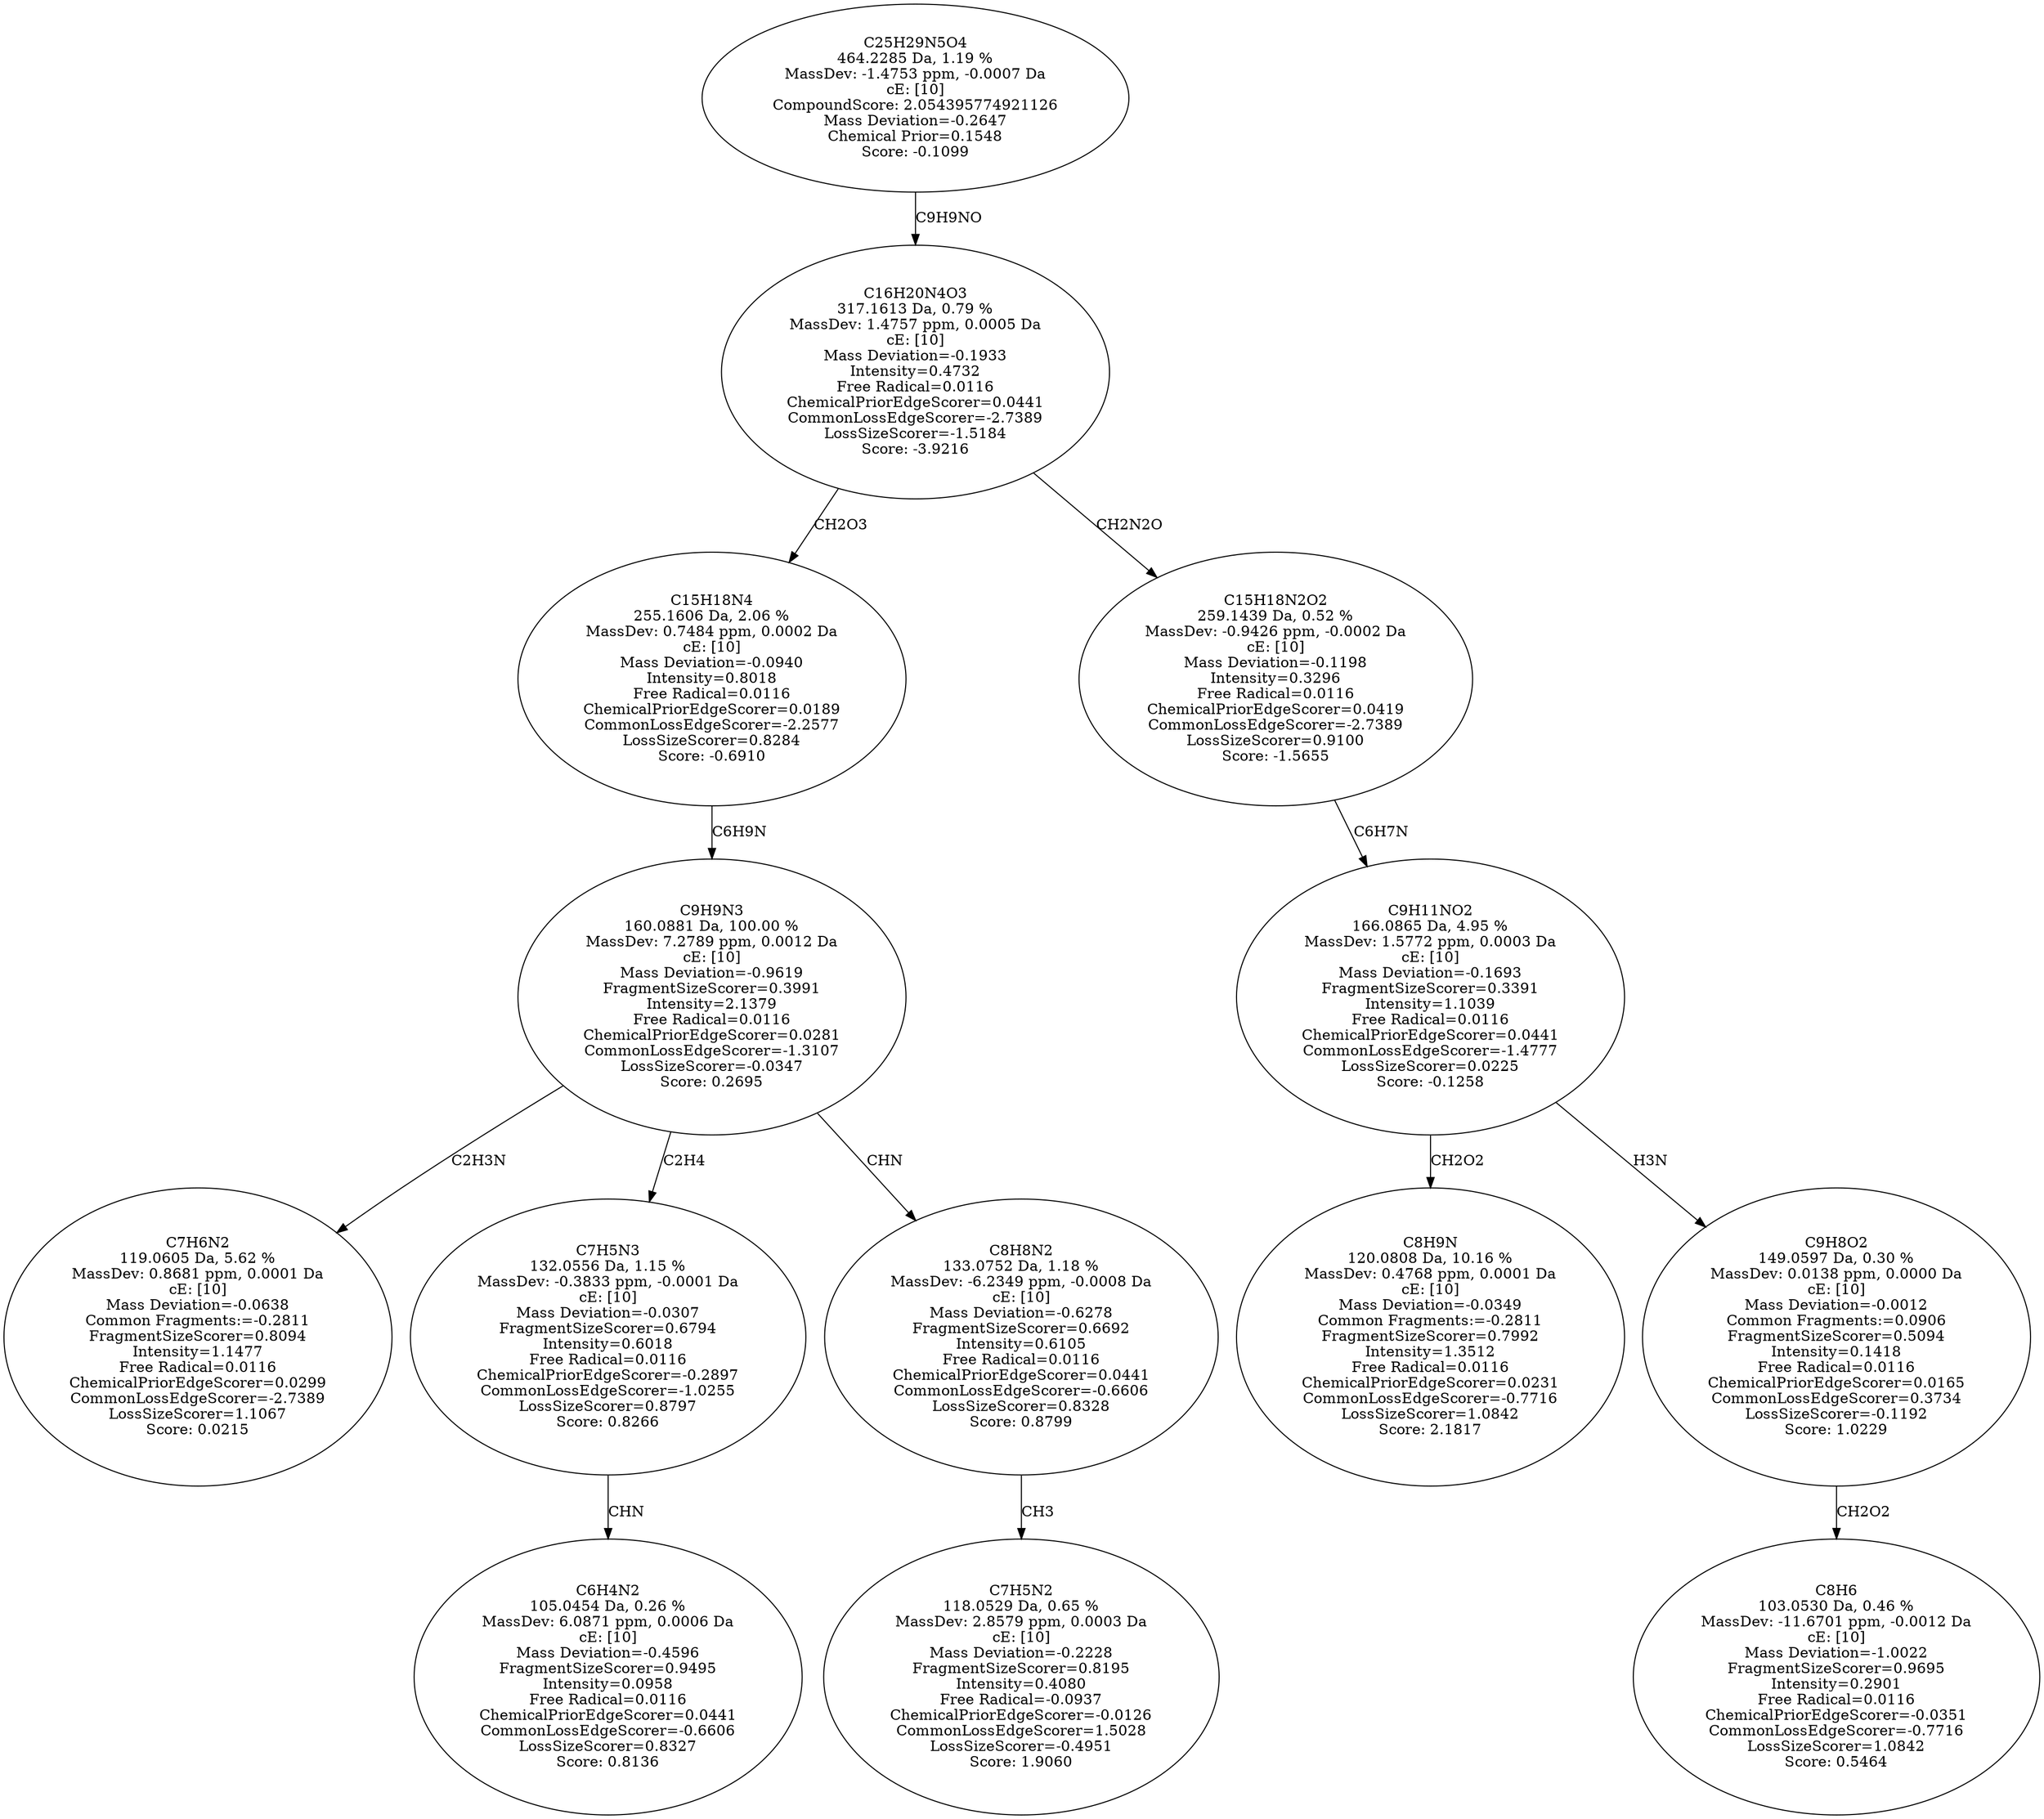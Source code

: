 strict digraph {
v1 [label="C7H6N2\n119.0605 Da, 5.62 %\nMassDev: 0.8681 ppm, 0.0001 Da\ncE: [10]\nMass Deviation=-0.0638\nCommon Fragments:=-0.2811\nFragmentSizeScorer=0.8094\nIntensity=1.1477\nFree Radical=0.0116\nChemicalPriorEdgeScorer=0.0299\nCommonLossEdgeScorer=-2.7389\nLossSizeScorer=1.1067\nScore: 0.0215"];
v2 [label="C6H4N2\n105.0454 Da, 0.26 %\nMassDev: 6.0871 ppm, 0.0006 Da\ncE: [10]\nMass Deviation=-0.4596\nFragmentSizeScorer=0.9495\nIntensity=0.0958\nFree Radical=0.0116\nChemicalPriorEdgeScorer=0.0441\nCommonLossEdgeScorer=-0.6606\nLossSizeScorer=0.8327\nScore: 0.8136"];
v3 [label="C7H5N3\n132.0556 Da, 1.15 %\nMassDev: -0.3833 ppm, -0.0001 Da\ncE: [10]\nMass Deviation=-0.0307\nFragmentSizeScorer=0.6794\nIntensity=0.6018\nFree Radical=0.0116\nChemicalPriorEdgeScorer=-0.2897\nCommonLossEdgeScorer=-1.0255\nLossSizeScorer=0.8797\nScore: 0.8266"];
v4 [label="C7H5N2\n118.0529 Da, 0.65 %\nMassDev: 2.8579 ppm, 0.0003 Da\ncE: [10]\nMass Deviation=-0.2228\nFragmentSizeScorer=0.8195\nIntensity=0.4080\nFree Radical=-0.0937\nChemicalPriorEdgeScorer=-0.0126\nCommonLossEdgeScorer=1.5028\nLossSizeScorer=-0.4951\nScore: 1.9060"];
v5 [label="C8H8N2\n133.0752 Da, 1.18 %\nMassDev: -6.2349 ppm, -0.0008 Da\ncE: [10]\nMass Deviation=-0.6278\nFragmentSizeScorer=0.6692\nIntensity=0.6105\nFree Radical=0.0116\nChemicalPriorEdgeScorer=0.0441\nCommonLossEdgeScorer=-0.6606\nLossSizeScorer=0.8328\nScore: 0.8799"];
v6 [label="C9H9N3\n160.0881 Da, 100.00 %\nMassDev: 7.2789 ppm, 0.0012 Da\ncE: [10]\nMass Deviation=-0.9619\nFragmentSizeScorer=0.3991\nIntensity=2.1379\nFree Radical=0.0116\nChemicalPriorEdgeScorer=0.0281\nCommonLossEdgeScorer=-1.3107\nLossSizeScorer=-0.0347\nScore: 0.2695"];
v7 [label="C15H18N4\n255.1606 Da, 2.06 %\nMassDev: 0.7484 ppm, 0.0002 Da\ncE: [10]\nMass Deviation=-0.0940\nIntensity=0.8018\nFree Radical=0.0116\nChemicalPriorEdgeScorer=0.0189\nCommonLossEdgeScorer=-2.2577\nLossSizeScorer=0.8284\nScore: -0.6910"];
v8 [label="C8H9N\n120.0808 Da, 10.16 %\nMassDev: 0.4768 ppm, 0.0001 Da\ncE: [10]\nMass Deviation=-0.0349\nCommon Fragments:=-0.2811\nFragmentSizeScorer=0.7992\nIntensity=1.3512\nFree Radical=0.0116\nChemicalPriorEdgeScorer=0.0231\nCommonLossEdgeScorer=-0.7716\nLossSizeScorer=1.0842\nScore: 2.1817"];
v9 [label="C8H6\n103.0530 Da, 0.46 %\nMassDev: -11.6701 ppm, -0.0012 Da\ncE: [10]\nMass Deviation=-1.0022\nFragmentSizeScorer=0.9695\nIntensity=0.2901\nFree Radical=0.0116\nChemicalPriorEdgeScorer=-0.0351\nCommonLossEdgeScorer=-0.7716\nLossSizeScorer=1.0842\nScore: 0.5464"];
v10 [label="C9H8O2\n149.0597 Da, 0.30 %\nMassDev: 0.0138 ppm, 0.0000 Da\ncE: [10]\nMass Deviation=-0.0012\nCommon Fragments:=0.0906\nFragmentSizeScorer=0.5094\nIntensity=0.1418\nFree Radical=0.0116\nChemicalPriorEdgeScorer=0.0165\nCommonLossEdgeScorer=0.3734\nLossSizeScorer=-0.1192\nScore: 1.0229"];
v11 [label="C9H11NO2\n166.0865 Da, 4.95 %\nMassDev: 1.5772 ppm, 0.0003 Da\ncE: [10]\nMass Deviation=-0.1693\nFragmentSizeScorer=0.3391\nIntensity=1.1039\nFree Radical=0.0116\nChemicalPriorEdgeScorer=0.0441\nCommonLossEdgeScorer=-1.4777\nLossSizeScorer=0.0225\nScore: -0.1258"];
v12 [label="C15H18N2O2\n259.1439 Da, 0.52 %\nMassDev: -0.9426 ppm, -0.0002 Da\ncE: [10]\nMass Deviation=-0.1198\nIntensity=0.3296\nFree Radical=0.0116\nChemicalPriorEdgeScorer=0.0419\nCommonLossEdgeScorer=-2.7389\nLossSizeScorer=0.9100\nScore: -1.5655"];
v13 [label="C16H20N4O3\n317.1613 Da, 0.79 %\nMassDev: 1.4757 ppm, 0.0005 Da\ncE: [10]\nMass Deviation=-0.1933\nIntensity=0.4732\nFree Radical=0.0116\nChemicalPriorEdgeScorer=0.0441\nCommonLossEdgeScorer=-2.7389\nLossSizeScorer=-1.5184\nScore: -3.9216"];
v14 [label="C25H29N5O4\n464.2285 Da, 1.19 %\nMassDev: -1.4753 ppm, -0.0007 Da\ncE: [10]\nCompoundScore: 2.054395774921126\nMass Deviation=-0.2647\nChemical Prior=0.1548\nScore: -0.1099"];
v6 -> v1 [label="C2H3N"];
v3 -> v2 [label="CHN"];
v6 -> v3 [label="C2H4"];
v5 -> v4 [label="CH3"];
v6 -> v5 [label="CHN"];
v7 -> v6 [label="C6H9N"];
v13 -> v7 [label="CH2O3"];
v11 -> v8 [label="CH2O2"];
v10 -> v9 [label="CH2O2"];
v11 -> v10 [label="H3N"];
v12 -> v11 [label="C6H7N"];
v13 -> v12 [label="CH2N2O"];
v14 -> v13 [label="C9H9NO"];
}